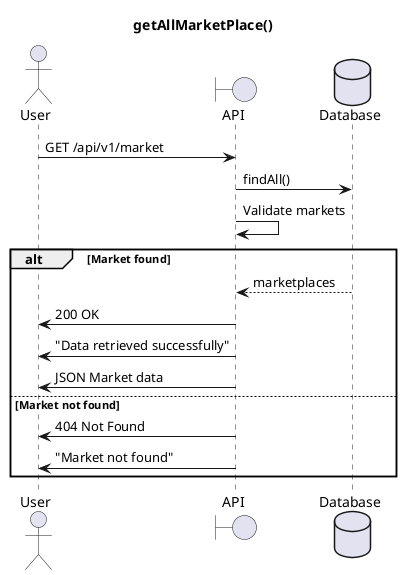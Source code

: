 @startuml
title getAllMarketPlace()

actor User as u
boundary API as a
database Database as d

u->a : GET /api/v1/market
a->d: findAll()
a->a : Validate markets

alt Market found
    d-->a : marketplaces
    a->u : 200 OK
    a->u : "Data retrieved successfully"
    a->u : JSON Market data
else Market not found
    a->u : 404 Not Found
    a->u : "Market not found"
end

@enduml
